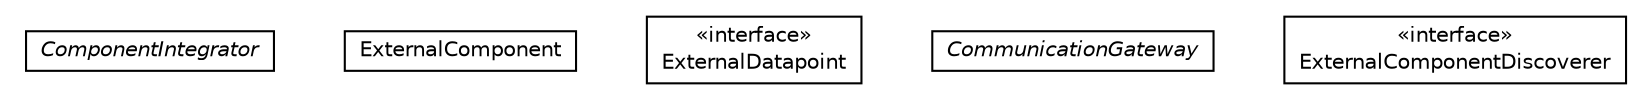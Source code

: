 #!/usr/local/bin/dot
#
# Class diagram 
# Generated by UMLGraph version R5_6-24-gf6e263 (http://www.umlgraph.org/)
#

digraph G {
	edge [fontname="Helvetica",fontsize=10,labelfontname="Helvetica",labelfontsize=10];
	node [fontname="Helvetica",fontsize=10,shape=plaintext];
	nodesep=0.25;
	ranksep=0.5;
	// org.universAAL.lddi.abstraction.ComponentIntegrator
	c15602 [label=<<table title="org.universAAL.lddi.abstraction.ComponentIntegrator" border="0" cellborder="1" cellspacing="0" cellpadding="2" port="p" href="./ComponentIntegrator.html">
		<tr><td><table border="0" cellspacing="0" cellpadding="1">
<tr><td align="center" balign="center"><font face="Helvetica-Oblique"> ComponentIntegrator </font></td></tr>
		</table></td></tr>
		</table>>, URL="./ComponentIntegrator.html", fontname="Helvetica", fontcolor="black", fontsize=10.0];
	// org.universAAL.lddi.abstraction.ExternalComponent
	c15603 [label=<<table title="org.universAAL.lddi.abstraction.ExternalComponent" border="0" cellborder="1" cellspacing="0" cellpadding="2" port="p" href="./ExternalComponent.html">
		<tr><td><table border="0" cellspacing="0" cellpadding="1">
<tr><td align="center" balign="center"> ExternalComponent </td></tr>
		</table></td></tr>
		</table>>, URL="./ExternalComponent.html", fontname="Helvetica", fontcolor="black", fontsize=10.0];
	// org.universAAL.lddi.abstraction.ExternalDatapoint
	c15604 [label=<<table title="org.universAAL.lddi.abstraction.ExternalDatapoint" border="0" cellborder="1" cellspacing="0" cellpadding="2" port="p" href="./ExternalDatapoint.html">
		<tr><td><table border="0" cellspacing="0" cellpadding="1">
<tr><td align="center" balign="center"> &#171;interface&#187; </td></tr>
<tr><td align="center" balign="center"> ExternalDatapoint </td></tr>
		</table></td></tr>
		</table>>, URL="./ExternalDatapoint.html", fontname="Helvetica", fontcolor="black", fontsize=10.0];
	// org.universAAL.lddi.abstraction.CommunicationGateway
	c15605 [label=<<table title="org.universAAL.lddi.abstraction.CommunicationGateway" border="0" cellborder="1" cellspacing="0" cellpadding="2" port="p" href="./CommunicationGateway.html">
		<tr><td><table border="0" cellspacing="0" cellpadding="1">
<tr><td align="center" balign="center"><font face="Helvetica-Oblique"> CommunicationGateway </font></td></tr>
		</table></td></tr>
		</table>>, URL="./CommunicationGateway.html", fontname="Helvetica", fontcolor="black", fontsize=10.0];
	// org.universAAL.lddi.abstraction.ExternalComponentDiscoverer
	c15606 [label=<<table title="org.universAAL.lddi.abstraction.ExternalComponentDiscoverer" border="0" cellborder="1" cellspacing="0" cellpadding="2" port="p" href="./ExternalComponentDiscoverer.html">
		<tr><td><table border="0" cellspacing="0" cellpadding="1">
<tr><td align="center" balign="center"> &#171;interface&#187; </td></tr>
<tr><td align="center" balign="center"> ExternalComponentDiscoverer </td></tr>
		</table></td></tr>
		</table>>, URL="./ExternalComponentDiscoverer.html", fontname="Helvetica", fontcolor="black", fontsize=10.0];
}

